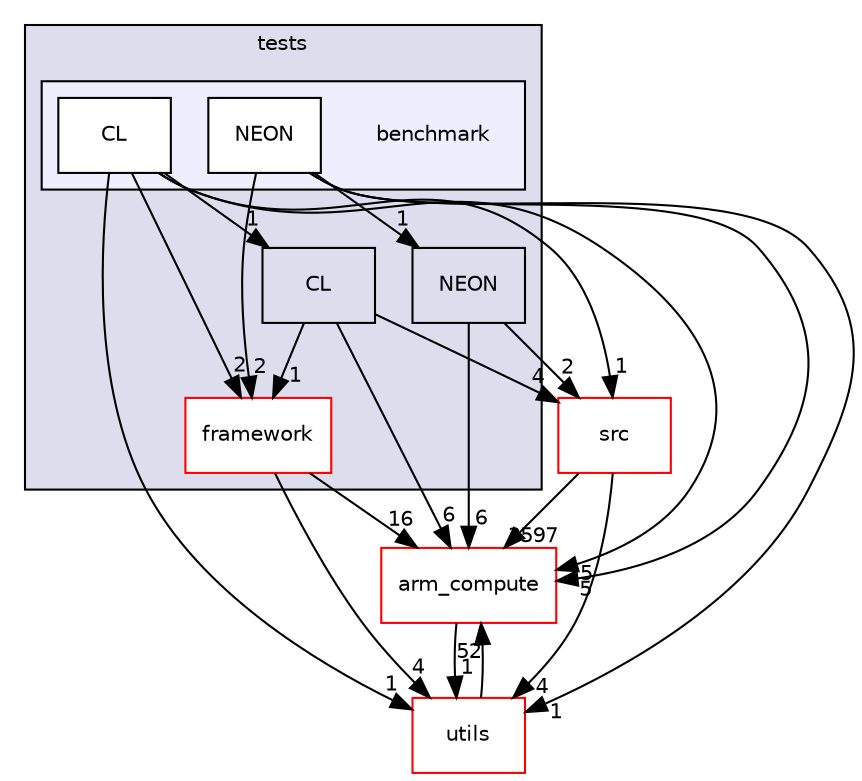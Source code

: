 digraph "tests/benchmark" {
  compound=true
  node [ fontsize="10", fontname="Helvetica"];
  edge [ labelfontsize="10", labelfontname="Helvetica"];
  subgraph clusterdir_59425e443f801f1f2fd8bbe4959a3ccf {
    graph [ bgcolor="#ddddee", pencolor="black", label="tests" fontname="Helvetica", fontsize="10", URL="dir_59425e443f801f1f2fd8bbe4959a3ccf.xhtml"]
  dir_896191444cf08ec8ade6f88256cb2bdd [shape=box label="CL" URL="dir_896191444cf08ec8ade6f88256cb2bdd.xhtml"];
  dir_9e71e2da941d3cafc4d98a9f6ae3de4f [shape=box label="framework" fillcolor="white" style="filled" color="red" URL="dir_9e71e2da941d3cafc4d98a9f6ae3de4f.xhtml"];
  dir_445738e6fed662d0b65e690e3f1e1de0 [shape=box label="NEON" URL="dir_445738e6fed662d0b65e690e3f1e1de0.xhtml"];
  subgraph clusterdir_4f2df8950dc650bf7cf9176fae02facc {
    graph [ bgcolor="#eeeeff", pencolor="black", label="" URL="dir_4f2df8950dc650bf7cf9176fae02facc.xhtml"];
    dir_4f2df8950dc650bf7cf9176fae02facc [shape=plaintext label="benchmark"];
  dir_4da487531dc5bdc76b523c9e82b781b1 [shape=box label="CL" fillcolor="white" style="filled" URL="dir_4da487531dc5bdc76b523c9e82b781b1.xhtml"];
  dir_ec05701f68bea22653d08da5856c9ffc [shape=box label="NEON" fillcolor="white" style="filled" URL="dir_ec05701f68bea22653d08da5856c9ffc.xhtml"];
  }
  }
  dir_214608ef36d61442cb2b0c1c4e9a7def [shape=box label="arm_compute" fillcolor="white" style="filled" color="red" URL="dir_214608ef36d61442cb2b0c1c4e9a7def.xhtml"];
  dir_68267d1309a1af8e8297ef4c3efbcdba [shape=box label="src" fillcolor="white" style="filled" color="red" URL="dir_68267d1309a1af8e8297ef4c3efbcdba.xhtml"];
  dir_cbdb8362360e11eafe2fa3bc74cf0ffd [shape=box label="utils" fillcolor="white" style="filled" color="red" URL="dir_cbdb8362360e11eafe2fa3bc74cf0ffd.xhtml"];
  dir_4da487531dc5bdc76b523c9e82b781b1->dir_214608ef36d61442cb2b0c1c4e9a7def [headlabel="5", labeldistance=1.5 headhref="dir_000549_000000.xhtml"];
  dir_4da487531dc5bdc76b523c9e82b781b1->dir_68267d1309a1af8e8297ef4c3efbcdba [headlabel="1", labeldistance=1.5 headhref="dir_000549_000003.xhtml"];
  dir_4da487531dc5bdc76b523c9e82b781b1->dir_896191444cf08ec8ade6f88256cb2bdd [headlabel="1", labeldistance=1.5 headhref="dir_000549_000553.xhtml"];
  dir_4da487531dc5bdc76b523c9e82b781b1->dir_9e71e2da941d3cafc4d98a9f6ae3de4f [headlabel="2", labeldistance=1.5 headhref="dir_000549_000038.xhtml"];
  dir_4da487531dc5bdc76b523c9e82b781b1->dir_cbdb8362360e11eafe2fa3bc74cf0ffd [headlabel="1", labeldistance=1.5 headhref="dir_000549_000041.xhtml"];
  dir_68267d1309a1af8e8297ef4c3efbcdba->dir_214608ef36d61442cb2b0c1c4e9a7def [headlabel="3597", labeldistance=1.5 headhref="dir_000003_000000.xhtml"];
  dir_68267d1309a1af8e8297ef4c3efbcdba->dir_cbdb8362360e11eafe2fa3bc74cf0ffd [headlabel="4", labeldistance=1.5 headhref="dir_000003_000041.xhtml"];
  dir_cbdb8362360e11eafe2fa3bc74cf0ffd->dir_214608ef36d61442cb2b0c1c4e9a7def [headlabel="52", labeldistance=1.5 headhref="dir_000041_000000.xhtml"];
  dir_445738e6fed662d0b65e690e3f1e1de0->dir_214608ef36d61442cb2b0c1c4e9a7def [headlabel="6", labeldistance=1.5 headhref="dir_000554_000000.xhtml"];
  dir_445738e6fed662d0b65e690e3f1e1de0->dir_68267d1309a1af8e8297ef4c3efbcdba [headlabel="2", labeldistance=1.5 headhref="dir_000554_000003.xhtml"];
  dir_9e71e2da941d3cafc4d98a9f6ae3de4f->dir_214608ef36d61442cb2b0c1c4e9a7def [headlabel="16", labeldistance=1.5 headhref="dir_000038_000000.xhtml"];
  dir_9e71e2da941d3cafc4d98a9f6ae3de4f->dir_cbdb8362360e11eafe2fa3bc74cf0ffd [headlabel="4", labeldistance=1.5 headhref="dir_000038_000041.xhtml"];
  dir_ec05701f68bea22653d08da5856c9ffc->dir_214608ef36d61442cb2b0c1c4e9a7def [headlabel="5", labeldistance=1.5 headhref="dir_000550_000000.xhtml"];
  dir_ec05701f68bea22653d08da5856c9ffc->dir_445738e6fed662d0b65e690e3f1e1de0 [headlabel="1", labeldistance=1.5 headhref="dir_000550_000554.xhtml"];
  dir_ec05701f68bea22653d08da5856c9ffc->dir_9e71e2da941d3cafc4d98a9f6ae3de4f [headlabel="2", labeldistance=1.5 headhref="dir_000550_000038.xhtml"];
  dir_ec05701f68bea22653d08da5856c9ffc->dir_cbdb8362360e11eafe2fa3bc74cf0ffd [headlabel="1", labeldistance=1.5 headhref="dir_000550_000041.xhtml"];
  dir_214608ef36d61442cb2b0c1c4e9a7def->dir_cbdb8362360e11eafe2fa3bc74cf0ffd [headlabel="1", labeldistance=1.5 headhref="dir_000000_000041.xhtml"];
  dir_896191444cf08ec8ade6f88256cb2bdd->dir_214608ef36d61442cb2b0c1c4e9a7def [headlabel="6", labeldistance=1.5 headhref="dir_000553_000000.xhtml"];
  dir_896191444cf08ec8ade6f88256cb2bdd->dir_68267d1309a1af8e8297ef4c3efbcdba [headlabel="4", labeldistance=1.5 headhref="dir_000553_000003.xhtml"];
  dir_896191444cf08ec8ade6f88256cb2bdd->dir_9e71e2da941d3cafc4d98a9f6ae3de4f [headlabel="1", labeldistance=1.5 headhref="dir_000553_000038.xhtml"];
}
